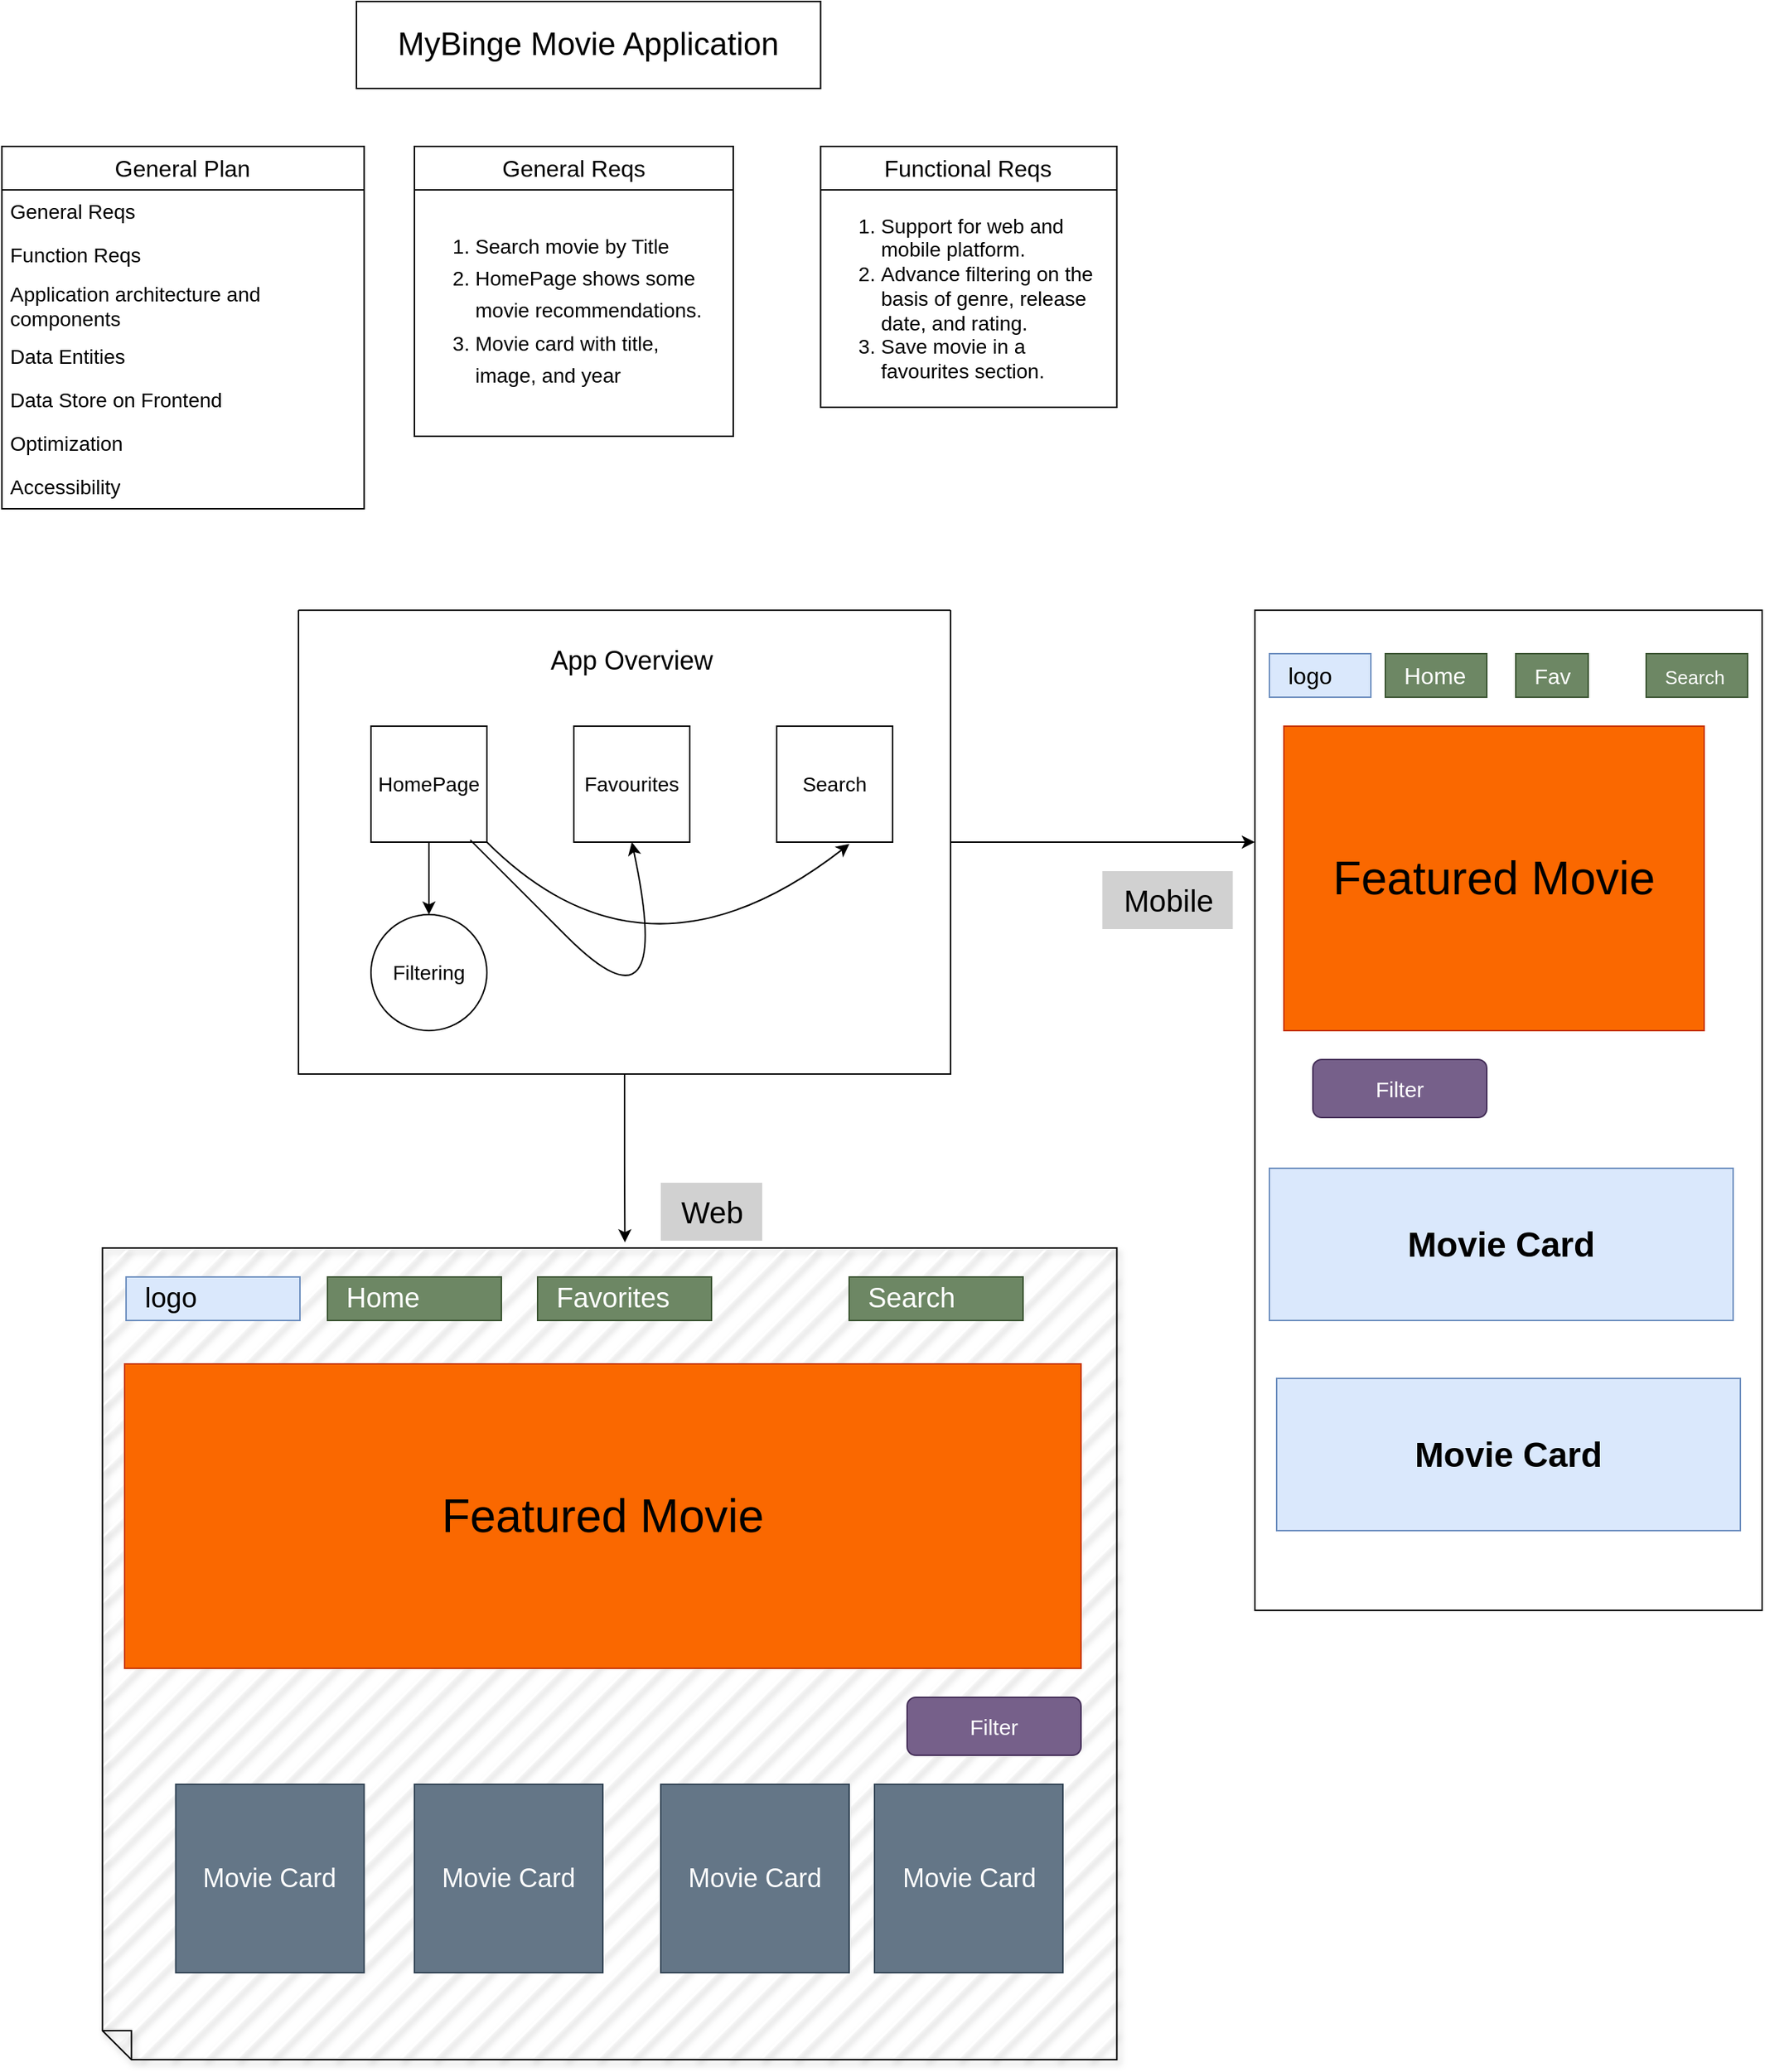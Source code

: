 <mxfile version="24.7.7">
  <diagram name="Page-1" id="_zHxs8BaOQDz38C2IA0B">
    <mxGraphModel dx="1735" dy="1164" grid="1" gridSize="10" guides="1" tooltips="1" connect="1" arrows="1" fold="1" page="1" pageScale="1" pageWidth="850" pageHeight="1100" math="0" shadow="0">
      <root>
        <mxCell id="0" />
        <mxCell id="1" parent="0" />
        <mxCell id="1b-rbjV8sATuq4G54EdM-11" value="&lt;font style=&quot;font-size: 16px;&quot;&gt;General Plan&lt;/font&gt;" style="swimlane;fontStyle=0;childLayout=stackLayout;horizontal=1;startSize=30;horizontalStack=0;resizeParent=1;resizeParentMax=0;resizeLast=0;collapsible=1;marginBottom=0;whiteSpace=wrap;html=1;" parent="1" vertex="1">
          <mxGeometry x="35.28" y="120" width="250" height="250" as="geometry" />
        </mxCell>
        <mxCell id="1b-rbjV8sATuq4G54EdM-12" value="General Reqs" style="text;strokeColor=none;fillColor=none;align=left;verticalAlign=middle;spacingLeft=4;spacingRight=4;overflow=hidden;points=[[0,0.5],[1,0.5]];portConstraint=eastwest;rotatable=0;whiteSpace=wrap;html=1;fontSize=14;" parent="1b-rbjV8sATuq4G54EdM-11" vertex="1">
          <mxGeometry y="30" width="250" height="30" as="geometry" />
        </mxCell>
        <mxCell id="1b-rbjV8sATuq4G54EdM-13" value="Function Reqs" style="text;strokeColor=none;fillColor=none;align=left;verticalAlign=middle;spacingLeft=4;spacingRight=4;overflow=hidden;points=[[0,0.5],[1,0.5]];portConstraint=eastwest;rotatable=0;whiteSpace=wrap;html=1;fontSize=14;" parent="1b-rbjV8sATuq4G54EdM-11" vertex="1">
          <mxGeometry y="60" width="250" height="30" as="geometry" />
        </mxCell>
        <mxCell id="1b-rbjV8sATuq4G54EdM-14" value="&lt;font style=&quot;font-size: 14px;&quot;&gt;Application architecture and components&lt;/font&gt;" style="text;strokeColor=none;fillColor=none;align=left;verticalAlign=middle;spacingLeft=4;spacingRight=4;overflow=hidden;points=[[0,0.5],[1,0.5]];portConstraint=eastwest;rotatable=0;whiteSpace=wrap;html=1;" parent="1b-rbjV8sATuq4G54EdM-11" vertex="1">
          <mxGeometry y="90" width="250" height="40" as="geometry" />
        </mxCell>
        <mxCell id="1b-rbjV8sATuq4G54EdM-20" value="Data Entities" style="text;strokeColor=none;fillColor=none;align=left;verticalAlign=middle;spacingLeft=4;spacingRight=4;overflow=hidden;points=[[0,0.5],[1,0.5]];portConstraint=eastwest;rotatable=0;whiteSpace=wrap;html=1;fontSize=14;" parent="1b-rbjV8sATuq4G54EdM-11" vertex="1">
          <mxGeometry y="130" width="250" height="30" as="geometry" />
        </mxCell>
        <mxCell id="1b-rbjV8sATuq4G54EdM-21" value="Data Store on Frontend" style="text;strokeColor=none;fillColor=none;align=left;verticalAlign=middle;spacingLeft=4;spacingRight=4;overflow=hidden;points=[[0,0.5],[1,0.5]];portConstraint=eastwest;rotatable=0;whiteSpace=wrap;html=1;fontSize=14;" parent="1b-rbjV8sATuq4G54EdM-11" vertex="1">
          <mxGeometry y="160" width="250" height="30" as="geometry" />
        </mxCell>
        <mxCell id="1b-rbjV8sATuq4G54EdM-22" value="Optimization" style="text;strokeColor=none;fillColor=none;align=left;verticalAlign=middle;spacingLeft=4;spacingRight=4;overflow=hidden;points=[[0,0.5],[1,0.5]];portConstraint=eastwest;rotatable=0;whiteSpace=wrap;html=1;fontSize=14;" parent="1b-rbjV8sATuq4G54EdM-11" vertex="1">
          <mxGeometry y="190" width="250" height="30" as="geometry" />
        </mxCell>
        <mxCell id="1b-rbjV8sATuq4G54EdM-23" value="Accessibility" style="text;strokeColor=none;fillColor=none;align=left;verticalAlign=middle;spacingLeft=4;spacingRight=4;overflow=hidden;points=[[0,0.5],[1,0.5]];portConstraint=eastwest;rotatable=0;whiteSpace=wrap;html=1;fontSize=14;" parent="1b-rbjV8sATuq4G54EdM-11" vertex="1">
          <mxGeometry y="220" width="250" height="30" as="geometry" />
        </mxCell>
        <mxCell id="1b-rbjV8sATuq4G54EdM-90" value="&lt;font style=&quot;font-size: 16px;&quot;&gt;General Reqs&lt;/font&gt;" style="swimlane;fontStyle=0;childLayout=stackLayout;horizontal=1;startSize=30;horizontalStack=0;resizeParent=1;resizeParentMax=0;resizeLast=0;collapsible=1;marginBottom=0;whiteSpace=wrap;html=1;" parent="1" vertex="1">
          <mxGeometry x="320" y="120" width="220" height="200" as="geometry" />
        </mxCell>
        <mxCell id="1b-rbjV8sATuq4G54EdM-91" value="&lt;ol style=&quot;line-height: 160%; font-size: 14px; padding-top: 5px; padding-right: 5px; padding-bottom: 5px; margin-right: 10px;&quot;&gt;&lt;li style=&quot;font-size: 14px;&quot;&gt;Search movie by Title&lt;/li&gt;&lt;li style=&quot;font-size: 14px;&quot;&gt;HomePage shows some movie recommendations.&lt;/li&gt;&lt;li style=&quot;font-size: 14px;&quot;&gt;Movie card with title, image, and year&lt;/li&gt;&lt;/ol&gt;" style="text;strokeColor=none;fillColor=none;align=left;verticalAlign=middle;spacingLeft=0;spacingRight=4;overflow=hidden;points=[[0,0.5],[1,0.5]];portConstraint=eastwest;rotatable=0;whiteSpace=wrap;html=1;spacing=2;fontSize=14;spacingTop=0;spacingBottom=4;" parent="1b-rbjV8sATuq4G54EdM-90" vertex="1">
          <mxGeometry y="30" width="220" height="170" as="geometry" />
        </mxCell>
        <mxCell id="1b-rbjV8sATuq4G54EdM-99" value="&lt;font style=&quot;font-size: 16px;&quot;&gt;Functional Reqs&lt;/font&gt;" style="swimlane;fontStyle=0;childLayout=stackLayout;horizontal=1;startSize=30;horizontalStack=0;resizeParent=1;resizeParentMax=0;resizeLast=0;collapsible=1;marginBottom=0;whiteSpace=wrap;html=1;" parent="1" vertex="1">
          <mxGeometry x="600.28" y="120" width="204.44" height="180" as="geometry" />
        </mxCell>
        <mxCell id="1b-rbjV8sATuq4G54EdM-100" value="&lt;ol&gt;&lt;li&gt;&lt;span style=&quot;background-color: initial;&quot;&gt;Support for web and mobile platform.&lt;/span&gt;&lt;/li&gt;&lt;li&gt;&lt;span style=&quot;background-color: initial;&quot;&gt;Advance filtering on the basis of genre, release date, and rating.&lt;/span&gt;&lt;/li&gt;&lt;li&gt;Save movie in a favourites section.&lt;/li&gt;&lt;/ol&gt;" style="text;strokeColor=none;fillColor=none;align=left;verticalAlign=middle;spacingLeft=0;spacingRight=4;overflow=hidden;points=[[0,0.5],[1,0.5]];portConstraint=eastwest;rotatable=0;whiteSpace=wrap;html=1;spacing=2;fontSize=14;spacingTop=0;spacingBottom=4;" parent="1b-rbjV8sATuq4G54EdM-99" vertex="1">
          <mxGeometry y="30" width="204.44" height="150" as="geometry" />
        </mxCell>
        <mxCell id="1b-rbjV8sATuq4G54EdM-101" value="&lt;font style=&quot;font-size: 22px;&quot;&gt;MyBinge Movie Application&lt;/font&gt;" style="rounded=0;whiteSpace=wrap;html=1;" parent="1" vertex="1">
          <mxGeometry x="280" y="20" width="320.28" height="60" as="geometry" />
        </mxCell>
        <mxCell id="CDZBrPM5I4XblVGl2qVO-4" style="edgeStyle=orthogonalEdgeStyle;rounded=0;orthogonalLoop=1;jettySize=auto;html=1;exitX=1;exitY=0.5;exitDx=0;exitDy=0;" edge="1" parent="1" source="1b-rbjV8sATuq4G54EdM-104">
          <mxGeometry relative="1" as="geometry">
            <mxPoint x="900" y="599.941" as="targetPoint" />
          </mxGeometry>
        </mxCell>
        <mxCell id="1b-rbjV8sATuq4G54EdM-104" value="" style="swimlane;startSize=0;" parent="1" vertex="1">
          <mxGeometry x="240" y="440" width="450" height="320" as="geometry" />
        </mxCell>
        <mxCell id="1b-rbjV8sATuq4G54EdM-105" value="&lt;font style=&quot;font-size: 18px;&quot;&gt;App Overview&lt;/font&gt;" style="text;html=1;align=center;verticalAlign=middle;whiteSpace=wrap;rounded=0;fontSize=17;" parent="1b-rbjV8sATuq4G54EdM-104" vertex="1">
          <mxGeometry x="170" y="20" width="120" height="30" as="geometry" />
        </mxCell>
        <mxCell id="1b-rbjV8sATuq4G54EdM-122" style="edgeStyle=orthogonalEdgeStyle;rounded=0;orthogonalLoop=1;jettySize=auto;html=1;exitX=0.5;exitY=1;exitDx=0;exitDy=0;entryX=0.5;entryY=0;entryDx=0;entryDy=0;" parent="1b-rbjV8sATuq4G54EdM-104" source="1b-rbjV8sATuq4G54EdM-106" target="1b-rbjV8sATuq4G54EdM-119" edge="1">
          <mxGeometry relative="1" as="geometry" />
        </mxCell>
        <mxCell id="1b-rbjV8sATuq4G54EdM-106" value="&lt;font style=&quot;font-size: 14px;&quot;&gt;HomePage&lt;/font&gt;" style="whiteSpace=wrap;html=1;aspect=fixed;" parent="1b-rbjV8sATuq4G54EdM-104" vertex="1">
          <mxGeometry x="50" y="80" width="80" height="80" as="geometry" />
        </mxCell>
        <mxCell id="1b-rbjV8sATuq4G54EdM-113" value="&lt;font style=&quot;font-size: 14px;&quot;&gt;Search&lt;/font&gt;" style="whiteSpace=wrap;html=1;aspect=fixed;" parent="1b-rbjV8sATuq4G54EdM-104" vertex="1">
          <mxGeometry x="330" y="80" width="80" height="80" as="geometry" />
        </mxCell>
        <mxCell id="1b-rbjV8sATuq4G54EdM-112" value="&lt;font style=&quot;font-size: 14px;&quot;&gt;Favourites&lt;/font&gt;" style="whiteSpace=wrap;html=1;aspect=fixed;" parent="1b-rbjV8sATuq4G54EdM-104" vertex="1">
          <mxGeometry x="190.0" y="80" width="80" height="80" as="geometry" />
        </mxCell>
        <mxCell id="1b-rbjV8sATuq4G54EdM-119" value="&lt;font style=&quot;font-size: 14px;&quot;&gt;Filtering&lt;/font&gt;" style="ellipse;whiteSpace=wrap;html=1;aspect=fixed;" parent="1b-rbjV8sATuq4G54EdM-104" vertex="1">
          <mxGeometry x="50" y="210" width="80" height="80" as="geometry" />
        </mxCell>
        <mxCell id="1b-rbjV8sATuq4G54EdM-127" value="" style="curved=1;endArrow=classic;html=1;rounded=0;entryX=0.627;entryY=1.016;entryDx=0;entryDy=0;entryPerimeter=0;exitX=1;exitY=1;exitDx=0;exitDy=0;" parent="1b-rbjV8sATuq4G54EdM-104" source="1b-rbjV8sATuq4G54EdM-106" target="1b-rbjV8sATuq4G54EdM-113" edge="1">
          <mxGeometry width="50" height="50" relative="1" as="geometry">
            <mxPoint x="240" y="320" as="sourcePoint" />
            <mxPoint x="290" y="270" as="targetPoint" />
            <Array as="points">
              <mxPoint x="240" y="270" />
            </Array>
          </mxGeometry>
        </mxCell>
        <mxCell id="1b-rbjV8sATuq4G54EdM-128" value="" style="curved=1;endArrow=classic;html=1;rounded=0;entryX=0.5;entryY=1;entryDx=0;entryDy=0;" parent="1b-rbjV8sATuq4G54EdM-104" target="1b-rbjV8sATuq4G54EdM-112" edge="1">
          <mxGeometry width="50" height="50" relative="1" as="geometry">
            <mxPoint x="120" y="160" as="sourcePoint" />
            <mxPoint x="190.16" y="120" as="targetPoint" />
            <Array as="points">
              <mxPoint x="110" y="150" />
              <mxPoint x="260" y="300" />
            </Array>
          </mxGeometry>
        </mxCell>
        <mxCell id="1b-rbjV8sATuq4G54EdM-129" value="" style="shape=note;whiteSpace=wrap;html=1;backgroundOutline=1;darkOpacity=0.05;fillStyle=hatch;direction=west;gradientDirection=north;shadow=1;size=20;pointerEvents=1;" parent="1" vertex="1">
          <mxGeometry x="104.72" y="880" width="700" height="560" as="geometry" />
        </mxCell>
        <mxCell id="1b-rbjV8sATuq4G54EdM-130" style="edgeStyle=orthogonalEdgeStyle;rounded=0;orthogonalLoop=1;jettySize=auto;html=1;exitX=0.5;exitY=1;exitDx=0;exitDy=0;entryX=0.485;entryY=1.007;entryDx=0;entryDy=0;entryPerimeter=0;" parent="1" source="1b-rbjV8sATuq4G54EdM-104" target="1b-rbjV8sATuq4G54EdM-129" edge="1">
          <mxGeometry relative="1" as="geometry" />
        </mxCell>
        <mxCell id="1b-rbjV8sATuq4G54EdM-131" value="logo" style="text;html=1;align=left;verticalAlign=middle;whiteSpace=wrap;rounded=0;fontSize=19;spacingLeft=11;fillColor=#dae8fc;strokeColor=#6c8ebf;" parent="1" vertex="1">
          <mxGeometry x="121" y="900" width="120" height="30" as="geometry" />
        </mxCell>
        <mxCell id="1b-rbjV8sATuq4G54EdM-132" value="Search" style="text;html=1;align=left;verticalAlign=middle;whiteSpace=wrap;rounded=0;fontSize=19;spacingLeft=11;fillColor=#6d8764;strokeColor=#3A5431;fontColor=#ffffff;" parent="1" vertex="1">
          <mxGeometry x="620" y="900" width="120" height="30" as="geometry" />
        </mxCell>
        <mxCell id="1b-rbjV8sATuq4G54EdM-133" value="Favorites" style="text;html=1;align=left;verticalAlign=middle;whiteSpace=wrap;rounded=0;fontSize=19;spacingLeft=11;fillColor=#6d8764;strokeColor=#3A5431;fontColor=#ffffff;" parent="1" vertex="1">
          <mxGeometry x="405" y="900" width="120" height="30" as="geometry" />
        </mxCell>
        <mxCell id="1b-rbjV8sATuq4G54EdM-135" value="&lt;font style=&quot;font-size: 32px;&quot;&gt;Featured Movie&lt;/font&gt;" style="rounded=0;whiteSpace=wrap;html=1;fillColor=#fa6800;fontColor=#000000;strokeColor=#C73500;" parent="1" vertex="1">
          <mxGeometry x="120" y="960" width="660" height="210" as="geometry" />
        </mxCell>
        <mxCell id="1b-rbjV8sATuq4G54EdM-136" value="&lt;span style=&quot;font-size: 18px;&quot;&gt;Movie Card&lt;/span&gt;" style="whiteSpace=wrap;html=1;aspect=fixed;fillColor=#647687;fontColor=#ffffff;strokeColor=#314354;" parent="1" vertex="1">
          <mxGeometry x="320" y="1250" width="130" height="130" as="geometry" />
        </mxCell>
        <mxCell id="1b-rbjV8sATuq4G54EdM-137" value="&lt;span style=&quot;font-size: 18px;&quot;&gt;Movie Card&lt;/span&gt;" style="whiteSpace=wrap;html=1;aspect=fixed;fillColor=#647687;fontColor=#ffffff;strokeColor=#314354;" parent="1" vertex="1">
          <mxGeometry x="490" y="1250" width="130" height="130" as="geometry" />
        </mxCell>
        <mxCell id="1b-rbjV8sATuq4G54EdM-138" value="&lt;font style=&quot;font-size: 18px;&quot;&gt;Movie Card&lt;/font&gt;" style="whiteSpace=wrap;html=1;aspect=fixed;fillColor=#647687;fontColor=#ffffff;strokeColor=#314354;" parent="1" vertex="1">
          <mxGeometry x="155.28" y="1250" width="130" height="130" as="geometry" />
        </mxCell>
        <mxCell id="1b-rbjV8sATuq4G54EdM-139" value="&lt;font style=&quot;font-size: 15px;&quot;&gt;Filter&lt;/font&gt;" style="rounded=1;whiteSpace=wrap;html=1;fillColor=#76608a;fontColor=#ffffff;strokeColor=#432D57;" parent="1" vertex="1">
          <mxGeometry x="660" y="1190" width="120" height="40" as="geometry" />
        </mxCell>
        <mxCell id="CDZBrPM5I4XblVGl2qVO-3" value="Home" style="text;html=1;align=left;verticalAlign=middle;whiteSpace=wrap;rounded=0;fontSize=19;spacingLeft=11;fillColor=#6d8764;strokeColor=#3A5431;fontColor=#ffffff;" vertex="1" parent="1">
          <mxGeometry x="260" y="900" width="120" height="30" as="geometry" />
        </mxCell>
        <mxCell id="CDZBrPM5I4XblVGl2qVO-8" value="" style="rounded=0;whiteSpace=wrap;html=1;" vertex="1" parent="1">
          <mxGeometry x="900" y="440" width="350" height="690" as="geometry" />
        </mxCell>
        <mxCell id="CDZBrPM5I4XblVGl2qVO-9" value="&lt;font style=&quot;font-size: 21px;&quot;&gt;Web&lt;/font&gt;" style="text;html=1;align=center;verticalAlign=middle;resizable=0;points=[];autosize=1;fillColor=#D1D1D1;" vertex="1" parent="1">
          <mxGeometry x="490" y="835" width="70" height="40" as="geometry" />
        </mxCell>
        <mxCell id="CDZBrPM5I4XblVGl2qVO-10" value="&lt;font style=&quot;font-size: 21px;&quot;&gt;Mobile&lt;/font&gt;" style="text;html=1;align=center;verticalAlign=middle;resizable=0;points=[];autosize=1;fillColor=#D1D1D1;" vertex="1" parent="1">
          <mxGeometry x="794.72" y="620" width="90" height="40" as="geometry" />
        </mxCell>
        <mxCell id="CDZBrPM5I4XblVGl2qVO-12" value="&lt;font style=&quot;font-size: 16px;&quot;&gt;logo&lt;/font&gt;" style="text;html=1;align=left;verticalAlign=middle;whiteSpace=wrap;rounded=0;fontSize=19;spacingLeft=11;fillColor=#dae8fc;strokeColor=#6c8ebf;" vertex="1" parent="1">
          <mxGeometry x="910" y="470" width="70" height="30" as="geometry" />
        </mxCell>
        <mxCell id="CDZBrPM5I4XblVGl2qVO-13" value="&lt;font style=&quot;font-size: 16px;&quot;&gt;Home&lt;/font&gt;" style="text;html=1;align=left;verticalAlign=middle;whiteSpace=wrap;rounded=0;fontSize=19;spacingLeft=11;fillColor=#6d8764;strokeColor=#3A5431;fontColor=#ffffff;" vertex="1" parent="1">
          <mxGeometry x="990" y="470" width="70" height="30" as="geometry" />
        </mxCell>
        <mxCell id="CDZBrPM5I4XblVGl2qVO-15" value="&lt;font style=&quot;font-size: 15px;&quot;&gt;Fav&lt;/font&gt;" style="text;html=1;align=left;verticalAlign=middle;whiteSpace=wrap;rounded=0;fontSize=19;spacingLeft=11;fillColor=#6d8764;strokeColor=#3A5431;fontColor=#ffffff;" vertex="1" parent="1">
          <mxGeometry x="1080" y="470" width="50" height="30" as="geometry" />
        </mxCell>
        <mxCell id="CDZBrPM5I4XblVGl2qVO-16" value="&lt;font style=&quot;font-size: 13px;&quot;&gt;Search&lt;/font&gt;" style="text;html=1;align=left;verticalAlign=middle;whiteSpace=wrap;rounded=0;fontSize=19;spacingLeft=11;fillColor=#6d8764;strokeColor=#3A5431;fontColor=#ffffff;" vertex="1" parent="1">
          <mxGeometry x="1170" y="470" width="70" height="30" as="geometry" />
        </mxCell>
        <mxCell id="CDZBrPM5I4XblVGl2qVO-17" value="&lt;font style=&quot;font-size: 32px;&quot;&gt;Featured Movie&lt;/font&gt;" style="rounded=0;whiteSpace=wrap;html=1;fillColor=#fa6800;fontColor=#000000;strokeColor=#C73500;" vertex="1" parent="1">
          <mxGeometry x="920" y="520" width="290" height="210" as="geometry" />
        </mxCell>
        <mxCell id="CDZBrPM5I4XblVGl2qVO-18" value="&lt;span style=&quot;font-size: 18px;&quot;&gt;Movie Card&lt;/span&gt;" style="whiteSpace=wrap;html=1;aspect=fixed;fillColor=#647687;fontColor=#ffffff;strokeColor=#314354;" vertex="1" parent="1">
          <mxGeometry x="637.5" y="1250" width="130" height="130" as="geometry" />
        </mxCell>
        <mxCell id="CDZBrPM5I4XblVGl2qVO-19" value="&lt;font style=&quot;font-size: 15px;&quot;&gt;Filter&lt;/font&gt;" style="rounded=1;whiteSpace=wrap;html=1;fillColor=#76608a;fontColor=#ffffff;strokeColor=#432D57;" vertex="1" parent="1">
          <mxGeometry x="940" y="750" width="120" height="40" as="geometry" />
        </mxCell>
        <mxCell id="CDZBrPM5I4XblVGl2qVO-25" value="" style="edgeStyle=orthogonalEdgeStyle;rounded=0;orthogonalLoop=1;jettySize=auto;html=1;" edge="1" parent="1">
          <mxGeometry relative="1" as="geometry">
            <mxPoint x="1010" y="865" as="sourcePoint" />
            <mxPoint x="990" y="865" as="targetPoint" />
          </mxGeometry>
        </mxCell>
        <mxCell id="CDZBrPM5I4XblVGl2qVO-29" value="&lt;h1&gt;Movie Card&lt;/h1&gt;" style="rounded=0;whiteSpace=wrap;html=1;fillColor=#dae8fc;strokeColor=#6c8ebf;" vertex="1" parent="1">
          <mxGeometry x="910" y="825" width="320" height="105" as="geometry" />
        </mxCell>
        <mxCell id="CDZBrPM5I4XblVGl2qVO-30" value="&lt;h1&gt;Movie Card&lt;/h1&gt;" style="rounded=0;whiteSpace=wrap;html=1;fillColor=#dae8fc;strokeColor=#6c8ebf;" vertex="1" parent="1">
          <mxGeometry x="915" y="970" width="320" height="105" as="geometry" />
        </mxCell>
      </root>
    </mxGraphModel>
  </diagram>
</mxfile>
